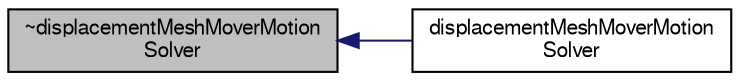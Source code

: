 digraph "~displacementMeshMoverMotionSolver"
{
  bgcolor="transparent";
  edge [fontname="FreeSans",fontsize="10",labelfontname="FreeSans",labelfontsize="10"];
  node [fontname="FreeSans",fontsize="10",shape=record];
  rankdir="LR";
  Node4 [label="~displacementMeshMoverMotion\lSolver",height=0.2,width=0.4,color="black", fillcolor="grey75", style="filled", fontcolor="black"];
  Node4 -> Node5 [dir="back",color="midnightblue",fontsize="10",style="solid",fontname="FreeSans"];
  Node5 [label="displacementMeshMoverMotion\lSolver",height=0.2,width=0.4,color="black",URL="$a24646.html#aa381f95987f717f08d7215f5760d1c81",tooltip="Construct from polyMesh and IOdictionary. "];
}
